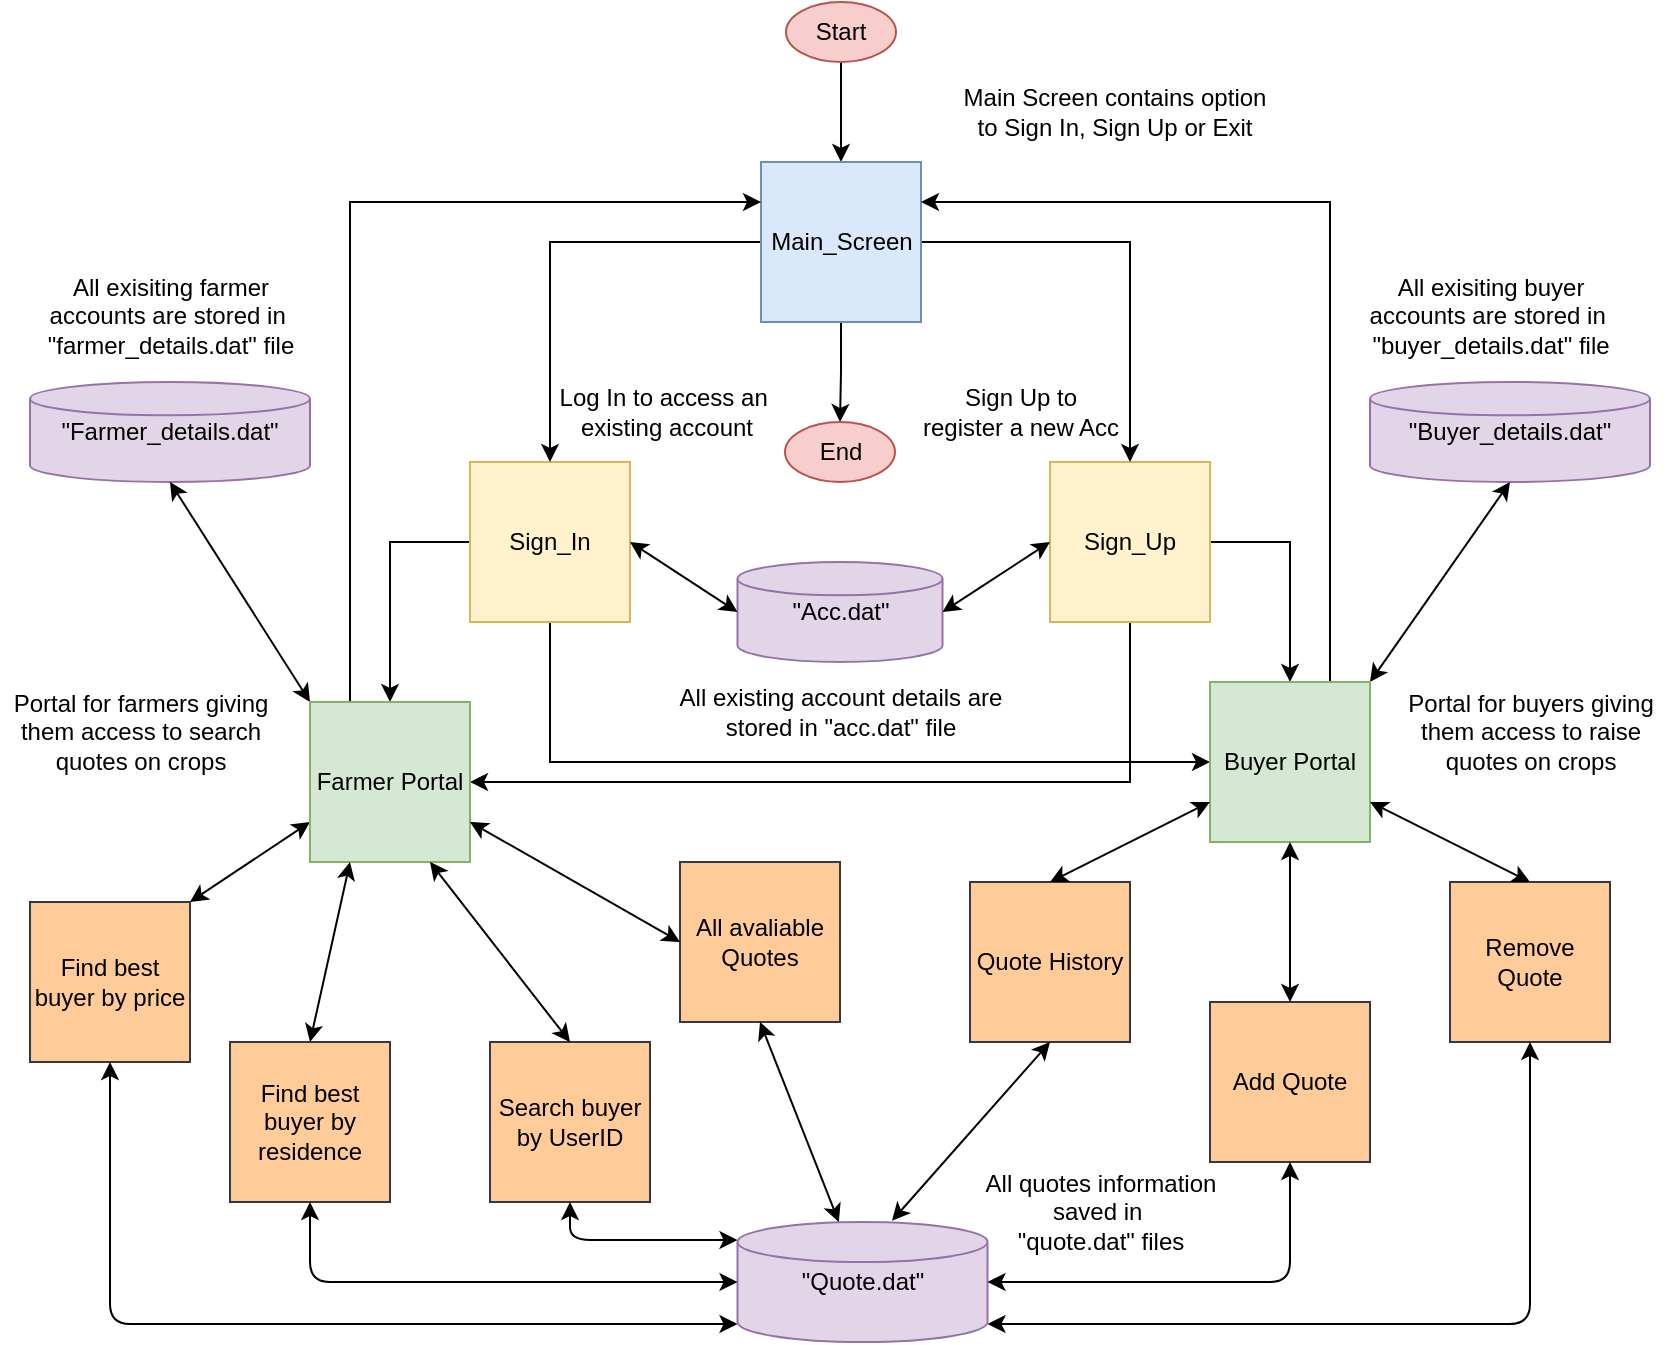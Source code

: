 <mxfile version="13.0.3" type="device"><diagram id="Ibf4Z8gzv9PyfyjFktpd" name="Page-1"><mxGraphModel dx="1463" dy="846" grid="1" gridSize="10" guides="1" tooltips="1" connect="1" arrows="1" fold="1" page="1" pageScale="1" pageWidth="850" pageHeight="1100" math="0" shadow="0"><root><mxCell id="0"/><mxCell id="1" parent="0"/><mxCell id="JR0fNsW_eB-vqbCZILei-17" style="edgeStyle=orthogonalEdgeStyle;rounded=0;orthogonalLoop=1;jettySize=auto;html=1;entryX=0.5;entryY=0;entryDx=0;entryDy=0;" edge="1" parent="1" source="JR0fNsW_eB-vqbCZILei-2" target="JR0fNsW_eB-vqbCZILei-5"><mxGeometry relative="1" as="geometry"/></mxCell><mxCell id="JR0fNsW_eB-vqbCZILei-2" value="Start" style="ellipse;whiteSpace=wrap;html=1;fillColor=#f8cecc;strokeColor=#b85450;" vertex="1" parent="1"><mxGeometry x="398" y="20" width="55" height="30" as="geometry"/></mxCell><mxCell id="JR0fNsW_eB-vqbCZILei-25" style="edgeStyle=orthogonalEdgeStyle;rounded=0;orthogonalLoop=1;jettySize=auto;html=1;entryX=1;entryY=0.5;entryDx=0;entryDy=0;" edge="1" parent="1" source="JR0fNsW_eB-vqbCZILei-3" target="JR0fNsW_eB-vqbCZILei-35"><mxGeometry relative="1" as="geometry"><mxPoint x="240" y="410" as="targetPoint"/><Array as="points"><mxPoint x="570" y="410"/></Array></mxGeometry></mxCell><mxCell id="JR0fNsW_eB-vqbCZILei-28" style="edgeStyle=orthogonalEdgeStyle;rounded=0;orthogonalLoop=1;jettySize=auto;html=1;entryX=0.5;entryY=0;entryDx=0;entryDy=0;" edge="1" parent="1" source="JR0fNsW_eB-vqbCZILei-3" target="JR0fNsW_eB-vqbCZILei-41"><mxGeometry relative="1" as="geometry"><mxPoint x="650" y="360" as="targetPoint"/><Array as="points"><mxPoint x="650" y="290"/></Array></mxGeometry></mxCell><mxCell id="JR0fNsW_eB-vqbCZILei-3" value="Sign_Up" style="whiteSpace=wrap;html=1;aspect=fixed;fillColor=#fff2cc;strokeColor=#d6b656;" vertex="1" parent="1"><mxGeometry x="530" y="250" width="80" height="80" as="geometry"/></mxCell><mxCell id="JR0fNsW_eB-vqbCZILei-24" style="edgeStyle=orthogonalEdgeStyle;rounded=0;orthogonalLoop=1;jettySize=auto;html=1;entryX=0.5;entryY=0;entryDx=0;entryDy=0;" edge="1" parent="1" source="JR0fNsW_eB-vqbCZILei-4" target="JR0fNsW_eB-vqbCZILei-35"><mxGeometry relative="1" as="geometry"><mxPoint x="200" y="370" as="targetPoint"/><Array as="points"><mxPoint x="200" y="290"/></Array></mxGeometry></mxCell><mxCell id="JR0fNsW_eB-vqbCZILei-27" style="edgeStyle=orthogonalEdgeStyle;rounded=0;orthogonalLoop=1;jettySize=auto;html=1;entryX=0;entryY=0.5;entryDx=0;entryDy=0;" edge="1" parent="1" source="JR0fNsW_eB-vqbCZILei-4" target="JR0fNsW_eB-vqbCZILei-41"><mxGeometry relative="1" as="geometry"><mxPoint x="610" y="400" as="targetPoint"/><Array as="points"><mxPoint x="280" y="400"/><mxPoint x="610" y="400"/></Array></mxGeometry></mxCell><mxCell id="JR0fNsW_eB-vqbCZILei-4" value="Sign_In" style="whiteSpace=wrap;html=1;aspect=fixed;fillColor=#fff2cc;strokeColor=#d6b656;" vertex="1" parent="1"><mxGeometry x="240" y="250" width="80" height="80" as="geometry"/></mxCell><mxCell id="JR0fNsW_eB-vqbCZILei-18" style="edgeStyle=orthogonalEdgeStyle;rounded=0;orthogonalLoop=1;jettySize=auto;html=1;entryX=0.5;entryY=0;entryDx=0;entryDy=0;" edge="1" parent="1" source="JR0fNsW_eB-vqbCZILei-5" target="JR0fNsW_eB-vqbCZILei-4"><mxGeometry relative="1" as="geometry"/></mxCell><mxCell id="JR0fNsW_eB-vqbCZILei-19" style="edgeStyle=orthogonalEdgeStyle;rounded=0;orthogonalLoop=1;jettySize=auto;html=1;entryX=0.5;entryY=0;entryDx=0;entryDy=0;" edge="1" parent="1" source="JR0fNsW_eB-vqbCZILei-5" target="JR0fNsW_eB-vqbCZILei-3"><mxGeometry relative="1" as="geometry"/></mxCell><mxCell id="JR0fNsW_eB-vqbCZILei-72" style="edgeStyle=orthogonalEdgeStyle;rounded=0;orthogonalLoop=1;jettySize=auto;html=1;entryX=0.5;entryY=0;entryDx=0;entryDy=0;" edge="1" parent="1" source="JR0fNsW_eB-vqbCZILei-5" target="JR0fNsW_eB-vqbCZILei-71"><mxGeometry relative="1" as="geometry"/></mxCell><mxCell id="JR0fNsW_eB-vqbCZILei-5" value="Main_Screen" style="whiteSpace=wrap;html=1;aspect=fixed;fillColor=#dae8fc;strokeColor=#6c8ebf;" vertex="1" parent="1"><mxGeometry x="385.5" y="100" width="80" height="80" as="geometry"/></mxCell><mxCell id="JR0fNsW_eB-vqbCZILei-10" value="&quot;Acc.dat&quot;" style="strokeWidth=1;html=1;shape=mxgraph.flowchart.database;whiteSpace=wrap;spacing=2;fillColor=#e1d5e7;strokeColor=#9673a6;" vertex="1" parent="1"><mxGeometry x="373.75" y="300" width="102.5" height="50" as="geometry"/></mxCell><mxCell id="JR0fNsW_eB-vqbCZILei-12" value="Find best buyer by price" style="whiteSpace=wrap;html=1;aspect=fixed;strokeWidth=1;fillColor=#ffcc99;strokeColor=#36393d;" vertex="1" parent="1"><mxGeometry x="20" y="470" width="80" height="80" as="geometry"/></mxCell><mxCell id="JR0fNsW_eB-vqbCZILei-13" value="Find best buyer by residence" style="whiteSpace=wrap;html=1;aspect=fixed;strokeWidth=1;fillColor=#ffcc99;strokeColor=#36393d;" vertex="1" parent="1"><mxGeometry x="120" y="540" width="80" height="80" as="geometry"/></mxCell><mxCell id="JR0fNsW_eB-vqbCZILei-14" value="Search buyer by UserID" style="whiteSpace=wrap;html=1;aspect=fixed;strokeWidth=1;fillColor=#ffcc99;strokeColor=#36393d;" vertex="1" parent="1"><mxGeometry x="250" y="540" width="80" height="80" as="geometry"/></mxCell><mxCell id="JR0fNsW_eB-vqbCZILei-15" value="All avaliable Quotes" style="whiteSpace=wrap;html=1;aspect=fixed;strokeWidth=1;fillColor=#ffcc99;strokeColor=#36393d;" vertex="1" parent="1"><mxGeometry x="345" y="450" width="80" height="80" as="geometry"/></mxCell><mxCell id="JR0fNsW_eB-vqbCZILei-16" value="Quote History" style="whiteSpace=wrap;html=1;aspect=fixed;strokeWidth=1;fillColor=#ffcc99;strokeColor=#36393d;" vertex="1" parent="1"><mxGeometry x="490" y="460" width="80" height="80" as="geometry"/></mxCell><mxCell id="JR0fNsW_eB-vqbCZILei-20" value="" style="endArrow=classic;startArrow=classic;html=1;exitX=1;exitY=0.5;exitDx=0;exitDy=0;entryX=0;entryY=0.5;entryDx=0;entryDy=0;entryPerimeter=0;" edge="1" parent="1" source="JR0fNsW_eB-vqbCZILei-4" target="JR0fNsW_eB-vqbCZILei-10"><mxGeometry width="50" height="50" relative="1" as="geometry"><mxPoint x="410" y="270" as="sourcePoint"/><mxPoint x="460" y="220" as="targetPoint"/></mxGeometry></mxCell><mxCell id="JR0fNsW_eB-vqbCZILei-21" value="" style="endArrow=classic;startArrow=classic;html=1;exitX=1;exitY=0.5;exitDx=0;exitDy=0;exitPerimeter=0;entryX=0;entryY=0.5;entryDx=0;entryDy=0;" edge="1" parent="1" source="JR0fNsW_eB-vqbCZILei-10" target="JR0fNsW_eB-vqbCZILei-3"><mxGeometry width="50" height="50" relative="1" as="geometry"><mxPoint x="410" y="270" as="sourcePoint"/><mxPoint x="460" y="220" as="targetPoint"/></mxGeometry></mxCell><mxCell id="JR0fNsW_eB-vqbCZILei-29" value="&quot;Farmer_details.dat&quot;" style="strokeWidth=1;html=1;shape=mxgraph.flowchart.database;whiteSpace=wrap;spacing=2;fillColor=#e1d5e7;strokeColor=#9673a6;" vertex="1" parent="1"><mxGeometry x="20" y="210" width="140" height="50" as="geometry"/></mxCell><mxCell id="JR0fNsW_eB-vqbCZILei-30" value="&quot;Buyer_details.dat&quot;" style="strokeWidth=1;html=1;shape=mxgraph.flowchart.database;whiteSpace=wrap;spacing=2;fillColor=#e1d5e7;strokeColor=#9673a6;" vertex="1" parent="1"><mxGeometry x="690" y="210" width="140" height="50" as="geometry"/></mxCell><mxCell id="JR0fNsW_eB-vqbCZILei-31" value="" style="endArrow=classic;startArrow=classic;html=1;exitX=0;exitY=0;exitDx=0;exitDy=0;entryX=0.5;entryY=1;entryDx=0;entryDy=0;entryPerimeter=0;" edge="1" parent="1" source="JR0fNsW_eB-vqbCZILei-35" target="JR0fNsW_eB-vqbCZILei-29"><mxGeometry width="50" height="50" relative="1" as="geometry"><mxPoint x="180" y="390" as="sourcePoint"/><mxPoint x="470" y="310" as="targetPoint"/></mxGeometry></mxCell><mxCell id="JR0fNsW_eB-vqbCZILei-33" value="" style="endArrow=classic;startArrow=classic;html=1;exitX=1;exitY=0;exitDx=0;exitDy=0;entryX=0.5;entryY=1;entryDx=0;entryDy=0;entryPerimeter=0;" edge="1" parent="1" source="JR0fNsW_eB-vqbCZILei-41" target="JR0fNsW_eB-vqbCZILei-30"><mxGeometry width="50" height="50" relative="1" as="geometry"><mxPoint x="670" y="380" as="sourcePoint"/><mxPoint x="470" y="310" as="targetPoint"/></mxGeometry></mxCell><mxCell id="JR0fNsW_eB-vqbCZILei-34" value="" style="endArrow=classic;startArrow=classic;html=1;exitX=1;exitY=0;exitDx=0;exitDy=0;entryX=0;entryY=0.75;entryDx=0;entryDy=0;" edge="1" parent="1" source="JR0fNsW_eB-vqbCZILei-12" target="JR0fNsW_eB-vqbCZILei-35"><mxGeometry width="50" height="50" relative="1" as="geometry"><mxPoint x="420" y="360" as="sourcePoint"/><mxPoint x="160" y="410" as="targetPoint"/></mxGeometry></mxCell><mxCell id="JR0fNsW_eB-vqbCZILei-48" style="edgeStyle=orthogonalEdgeStyle;rounded=0;orthogonalLoop=1;jettySize=auto;html=1;exitX=0.25;exitY=0;exitDx=0;exitDy=0;entryX=0;entryY=0.25;entryDx=0;entryDy=0;" edge="1" parent="1" source="JR0fNsW_eB-vqbCZILei-35" target="JR0fNsW_eB-vqbCZILei-5"><mxGeometry relative="1" as="geometry"/></mxCell><mxCell id="JR0fNsW_eB-vqbCZILei-35" value="Farmer Portal" style="whiteSpace=wrap;html=1;aspect=fixed;strokeWidth=1;fillColor=#d5e8d4;strokeColor=#82b366;" vertex="1" parent="1"><mxGeometry x="160" y="370" width="80" height="80" as="geometry"/></mxCell><mxCell id="JR0fNsW_eB-vqbCZILei-38" value="" style="endArrow=classic;startArrow=classic;html=1;entryX=0.25;entryY=1;entryDx=0;entryDy=0;exitX=0.5;exitY=0;exitDx=0;exitDy=0;" edge="1" parent="1" source="JR0fNsW_eB-vqbCZILei-13" target="JR0fNsW_eB-vqbCZILei-35"><mxGeometry width="50" height="50" relative="1" as="geometry"><mxPoint x="150" y="530" as="sourcePoint"/><mxPoint x="200" y="480" as="targetPoint"/></mxGeometry></mxCell><mxCell id="JR0fNsW_eB-vqbCZILei-39" value="" style="endArrow=classic;startArrow=classic;html=1;exitX=0.75;exitY=1;exitDx=0;exitDy=0;entryX=0.5;entryY=0;entryDx=0;entryDy=0;" edge="1" parent="1" source="JR0fNsW_eB-vqbCZILei-35" target="JR0fNsW_eB-vqbCZILei-14"><mxGeometry width="50" height="50" relative="1" as="geometry"><mxPoint x="260" y="500" as="sourcePoint"/><mxPoint x="310" y="450" as="targetPoint"/></mxGeometry></mxCell><mxCell id="JR0fNsW_eB-vqbCZILei-40" value="" style="endArrow=classic;startArrow=classic;html=1;exitX=1;exitY=0.75;exitDx=0;exitDy=0;entryX=0;entryY=0.5;entryDx=0;entryDy=0;" edge="1" parent="1" source="JR0fNsW_eB-vqbCZILei-35" target="JR0fNsW_eB-vqbCZILei-15"><mxGeometry width="50" height="50" relative="1" as="geometry"><mxPoint x="260" y="490" as="sourcePoint"/><mxPoint x="310" y="440" as="targetPoint"/></mxGeometry></mxCell><mxCell id="JR0fNsW_eB-vqbCZILei-49" style="edgeStyle=orthogonalEdgeStyle;rounded=0;orthogonalLoop=1;jettySize=auto;html=1;exitX=0.75;exitY=0;exitDx=0;exitDy=0;entryX=1;entryY=0.25;entryDx=0;entryDy=0;" edge="1" parent="1" source="JR0fNsW_eB-vqbCZILei-41" target="JR0fNsW_eB-vqbCZILei-5"><mxGeometry relative="1" as="geometry"/></mxCell><mxCell id="JR0fNsW_eB-vqbCZILei-41" value="Buyer Portal" style="whiteSpace=wrap;html=1;aspect=fixed;strokeWidth=1;fillColor=#d5e8d4;strokeColor=#82b366;" vertex="1" parent="1"><mxGeometry x="610" y="360" width="80" height="80" as="geometry"/></mxCell><mxCell id="JR0fNsW_eB-vqbCZILei-43" value="Add Quote" style="whiteSpace=wrap;html=1;aspect=fixed;strokeWidth=1;fillColor=#ffcc99;strokeColor=#36393d;" vertex="1" parent="1"><mxGeometry x="610" y="520" width="80" height="80" as="geometry"/></mxCell><mxCell id="JR0fNsW_eB-vqbCZILei-44" value="Remove Quote" style="whiteSpace=wrap;html=1;aspect=fixed;strokeWidth=1;fillColor=#ffcc99;strokeColor=#36393d;" vertex="1" parent="1"><mxGeometry x="730" y="460" width="80" height="80" as="geometry"/></mxCell><mxCell id="JR0fNsW_eB-vqbCZILei-45" value="" style="endArrow=classic;startArrow=classic;html=1;entryX=0;entryY=0.75;entryDx=0;entryDy=0;exitX=0.5;exitY=0;exitDx=0;exitDy=0;" edge="1" parent="1" source="JR0fNsW_eB-vqbCZILei-16" target="JR0fNsW_eB-vqbCZILei-41"><mxGeometry width="50" height="50" relative="1" as="geometry"><mxPoint x="550" y="470" as="sourcePoint"/><mxPoint x="600" y="420" as="targetPoint"/></mxGeometry></mxCell><mxCell id="JR0fNsW_eB-vqbCZILei-46" value="" style="endArrow=classic;startArrow=classic;html=1;entryX=0.5;entryY=1;entryDx=0;entryDy=0;exitX=0.5;exitY=0;exitDx=0;exitDy=0;" edge="1" parent="1" source="JR0fNsW_eB-vqbCZILei-43" target="JR0fNsW_eB-vqbCZILei-41"><mxGeometry width="50" height="50" relative="1" as="geometry"><mxPoint x="620" y="520" as="sourcePoint"/><mxPoint x="670" y="470" as="targetPoint"/></mxGeometry></mxCell><mxCell id="JR0fNsW_eB-vqbCZILei-47" value="" style="endArrow=classic;startArrow=classic;html=1;exitX=1;exitY=0.75;exitDx=0;exitDy=0;entryX=0.5;entryY=0;entryDx=0;entryDy=0;" edge="1" parent="1" source="JR0fNsW_eB-vqbCZILei-41" target="JR0fNsW_eB-vqbCZILei-44"><mxGeometry width="50" height="50" relative="1" as="geometry"><mxPoint x="700" y="460" as="sourcePoint"/><mxPoint x="750" y="410" as="targetPoint"/></mxGeometry></mxCell><mxCell id="JR0fNsW_eB-vqbCZILei-50" value="&quot;Quote.dat&quot;" style="strokeWidth=1;html=1;shape=mxgraph.flowchart.database;whiteSpace=wrap;fillColor=#e1d5e7;strokeColor=#9673a6;" vertex="1" parent="1"><mxGeometry x="373.75" y="630" width="125" height="60" as="geometry"/></mxCell><mxCell id="JR0fNsW_eB-vqbCZILei-54" value="" style="endArrow=classic;startArrow=classic;html=1;exitX=0.5;exitY=1;exitDx=0;exitDy=0;entryX=0;entryY=0.85;entryDx=0;entryDy=0;entryPerimeter=0;" edge="1" parent="1" source="JR0fNsW_eB-vqbCZILei-12" target="JR0fNsW_eB-vqbCZILei-50"><mxGeometry width="50" height="50" relative="1" as="geometry"><mxPoint x="210" y="700" as="sourcePoint"/><mxPoint x="260" y="650" as="targetPoint"/><Array as="points"><mxPoint x="60" y="681"/></Array></mxGeometry></mxCell><mxCell id="JR0fNsW_eB-vqbCZILei-55" value="" style="endArrow=classic;startArrow=classic;html=1;exitX=0.5;exitY=1;exitDx=0;exitDy=0;entryX=0;entryY=0.5;entryDx=0;entryDy=0;entryPerimeter=0;" edge="1" parent="1" source="JR0fNsW_eB-vqbCZILei-13" target="JR0fNsW_eB-vqbCZILei-50"><mxGeometry width="50" height="50" relative="1" as="geometry"><mxPoint x="190" y="740" as="sourcePoint"/><mxPoint x="240" y="690" as="targetPoint"/><Array as="points"><mxPoint x="160" y="660"/></Array></mxGeometry></mxCell><mxCell id="JR0fNsW_eB-vqbCZILei-56" value="" style="endArrow=classic;startArrow=classic;html=1;exitX=0.5;exitY=1;exitDx=0;exitDy=0;entryX=0;entryY=0.15;entryDx=0;entryDy=0;entryPerimeter=0;" edge="1" parent="1" source="JR0fNsW_eB-vqbCZILei-14" target="JR0fNsW_eB-vqbCZILei-50"><mxGeometry width="50" height="50" relative="1" as="geometry"><mxPoint x="360" y="780" as="sourcePoint"/><mxPoint x="410" y="730" as="targetPoint"/><Array as="points"><mxPoint x="290" y="639"/></Array></mxGeometry></mxCell><mxCell id="JR0fNsW_eB-vqbCZILei-57" value="" style="endArrow=classic;startArrow=classic;html=1;exitX=0.5;exitY=1;exitDx=0;exitDy=0;" edge="1" parent="1" source="JR0fNsW_eB-vqbCZILei-15" target="JR0fNsW_eB-vqbCZILei-50"><mxGeometry width="50" height="50" relative="1" as="geometry"><mxPoint x="410" y="610" as="sourcePoint"/><mxPoint x="460" y="560" as="targetPoint"/></mxGeometry></mxCell><mxCell id="JR0fNsW_eB-vqbCZILei-58" value="" style="endArrow=classic;startArrow=classic;html=1;entryX=0.5;entryY=1;entryDx=0;entryDy=0;exitX=0.618;exitY=-0.01;exitDx=0;exitDy=0;exitPerimeter=0;" edge="1" parent="1" source="JR0fNsW_eB-vqbCZILei-50" target="JR0fNsW_eB-vqbCZILei-16"><mxGeometry width="50" height="50" relative="1" as="geometry"><mxPoint x="460" y="600" as="sourcePoint"/><mxPoint x="510" y="550" as="targetPoint"/></mxGeometry></mxCell><mxCell id="JR0fNsW_eB-vqbCZILei-60" value="" style="endArrow=classic;startArrow=classic;html=1;entryX=0.5;entryY=1;entryDx=0;entryDy=0;exitX=1;exitY=0.5;exitDx=0;exitDy=0;exitPerimeter=0;" edge="1" parent="1" source="JR0fNsW_eB-vqbCZILei-50" target="JR0fNsW_eB-vqbCZILei-43"><mxGeometry width="50" height="50" relative="1" as="geometry"><mxPoint x="600" y="700" as="sourcePoint"/><mxPoint x="650" y="650" as="targetPoint"/><Array as="points"><mxPoint x="650" y="660"/></Array></mxGeometry></mxCell><mxCell id="JR0fNsW_eB-vqbCZILei-61" value="" style="endArrow=classic;startArrow=classic;html=1;entryX=0.5;entryY=1;entryDx=0;entryDy=0;exitX=1;exitY=0.85;exitDx=0;exitDy=0;exitPerimeter=0;" edge="1" parent="1" source="JR0fNsW_eB-vqbCZILei-50" target="JR0fNsW_eB-vqbCZILei-44"><mxGeometry width="50" height="50" relative="1" as="geometry"><mxPoint x="690" y="700" as="sourcePoint"/><mxPoint x="740" y="650" as="targetPoint"/><Array as="points"><mxPoint x="770" y="681"/></Array></mxGeometry></mxCell><mxCell id="JR0fNsW_eB-vqbCZILei-62" value="Main Screen contains option &lt;br&gt;to Sign In, Sign Up or Exit" style="text;html=1;align=center;verticalAlign=middle;resizable=0;points=[];autosize=1;" vertex="1" parent="1"><mxGeometry x="476.75" y="60" width="170" height="30" as="geometry"/></mxCell><mxCell id="JR0fNsW_eB-vqbCZILei-63" value="Sign Up to &lt;br&gt;register a new Acc" style="text;html=1;align=center;verticalAlign=middle;resizable=0;points=[];autosize=1;" vertex="1" parent="1"><mxGeometry x="460" y="210" width="110" height="30" as="geometry"/></mxCell><mxCell id="JR0fNsW_eB-vqbCZILei-64" value="Log In to access an&amp;nbsp;&lt;br&gt;existing account" style="text;html=1;align=center;verticalAlign=middle;resizable=0;points=[];autosize=1;" vertex="1" parent="1"><mxGeometry x="278" y="210" width="120" height="30" as="geometry"/></mxCell><mxCell id="JR0fNsW_eB-vqbCZILei-65" value="All existing account details are &lt;br&gt;stored in &quot;acc.dat&quot; file" style="text;html=1;align=center;verticalAlign=middle;resizable=0;points=[];autosize=1;" vertex="1" parent="1"><mxGeometry x="335" y="360" width="180" height="30" as="geometry"/></mxCell><mxCell id="JR0fNsW_eB-vqbCZILei-66" value="All exisiting farmer&lt;br&gt;accounts are stored in&amp;nbsp;&lt;br&gt;&quot;farmer_details.dat&quot; file" style="text;html=1;align=center;verticalAlign=middle;resizable=0;points=[];autosize=1;" vertex="1" parent="1"><mxGeometry x="20" y="152" width="140" height="50" as="geometry"/></mxCell><mxCell id="JR0fNsW_eB-vqbCZILei-67" value="All exisiting buyer&lt;br&gt;accounts are stored in&amp;nbsp;&lt;br&gt;&quot;buyer_details.dat&quot; file" style="text;html=1;align=center;verticalAlign=middle;resizable=0;points=[];autosize=1;" vertex="1" parent="1"><mxGeometry x="680" y="152" width="140" height="50" as="geometry"/></mxCell><mxCell id="JR0fNsW_eB-vqbCZILei-68" value="Portal for buyers giving &lt;br&gt;them access to raise&lt;br&gt;quotes on crops" style="text;html=1;align=center;verticalAlign=middle;resizable=0;points=[];autosize=1;" vertex="1" parent="1"><mxGeometry x="700" y="360" width="140" height="50" as="geometry"/></mxCell><mxCell id="JR0fNsW_eB-vqbCZILei-69" value="Portal for farmers giving &lt;br&gt;them access to search&lt;br&gt;quotes on crops" style="text;html=1;align=center;verticalAlign=middle;resizable=0;points=[];autosize=1;" vertex="1" parent="1"><mxGeometry x="5" y="360" width="140" height="50" as="geometry"/></mxCell><mxCell id="JR0fNsW_eB-vqbCZILei-70" value="All quotes information&lt;br&gt;saved in&amp;nbsp;&lt;br&gt;&quot;quote.dat&quot; files" style="text;html=1;align=center;verticalAlign=middle;resizable=0;points=[];autosize=1;" vertex="1" parent="1"><mxGeometry x="490" y="600" width="130" height="50" as="geometry"/></mxCell><mxCell id="JR0fNsW_eB-vqbCZILei-71" value="End" style="ellipse;whiteSpace=wrap;html=1;fillColor=#f8cecc;strokeColor=#b85450;" vertex="1" parent="1"><mxGeometry x="397.5" y="230" width="55" height="30" as="geometry"/></mxCell></root></mxGraphModel></diagram></mxfile>